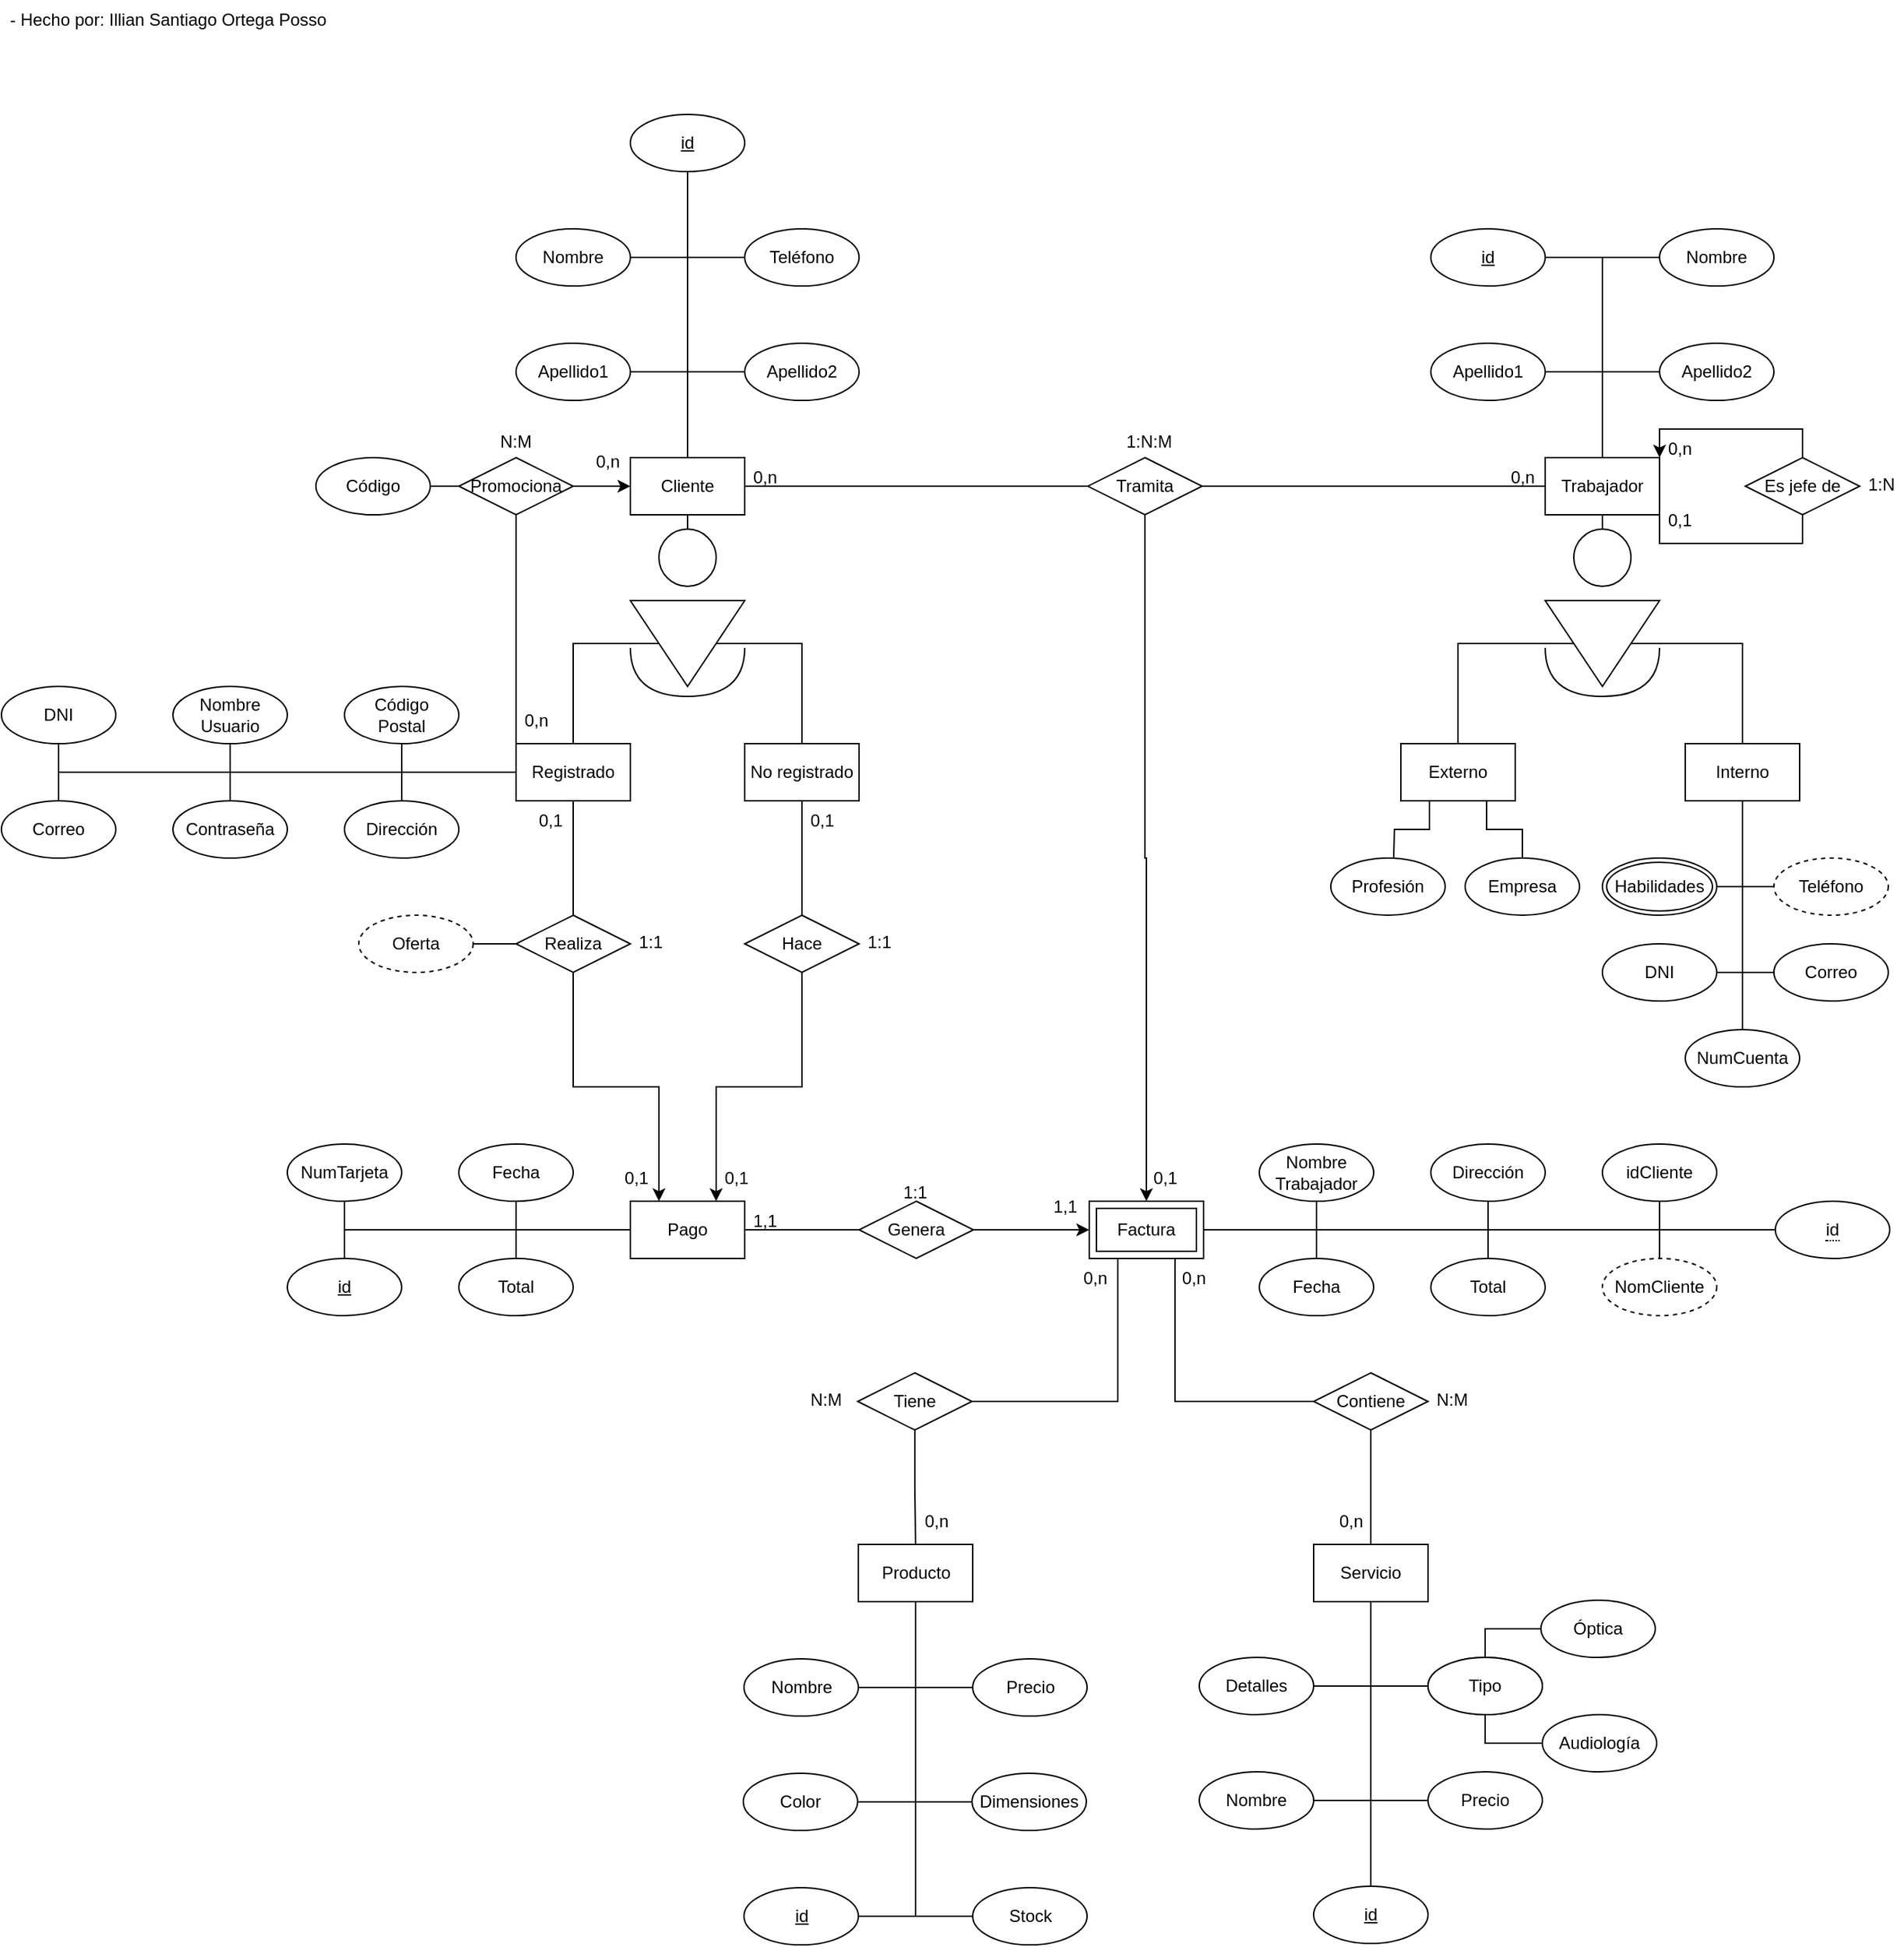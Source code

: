 <mxfile version="24.5.2" type="device">
  <diagram name="Página-1" id="bqFGWeJF1oeMOuOcUd7K">
    <mxGraphModel dx="1034" dy="505" grid="1" gridSize="10" guides="1" tooltips="1" connect="1" arrows="1" fold="1" page="1" pageScale="1" pageWidth="827" pageHeight="1169" math="0" shadow="0">
      <root>
        <mxCell id="0" />
        <mxCell id="1" parent="0" />
        <mxCell id="Ls9HOg_E6CFfFvt0lQXJ-10" style="edgeStyle=orthogonalEdgeStyle;rounded=0;orthogonalLoop=1;jettySize=auto;html=1;entryX=0.5;entryY=1;entryDx=0;entryDy=0;endArrow=none;endFill=0;" parent="1" source="Xs-Q8p1dZhM8KUkgKheA-1" target="Xs-Q8p1dZhM8KUkgKheA-25" edge="1">
          <mxGeometry relative="1" as="geometry" />
        </mxCell>
        <mxCell id="Ls9HOg_E6CFfFvt0lQXJ-17" style="edgeStyle=orthogonalEdgeStyle;rounded=0;orthogonalLoop=1;jettySize=auto;html=1;exitX=0.5;exitY=1;exitDx=0;exitDy=0;endArrow=none;endFill=0;" parent="1" source="Xs-Q8p1dZhM8KUkgKheA-1" edge="1">
          <mxGeometry relative="1" as="geometry">
            <mxPoint x="480" y="370" as="targetPoint" />
          </mxGeometry>
        </mxCell>
        <mxCell id="yfH6lCLIq8BAqQe6VXxi-11" style="edgeStyle=orthogonalEdgeStyle;rounded=0;orthogonalLoop=1;jettySize=auto;html=1;entryX=0;entryY=0.5;entryDx=0;entryDy=0;endArrow=none;endFill=0;" parent="1" source="Xs-Q8p1dZhM8KUkgKheA-1" target="yfH6lCLIq8BAqQe6VXxi-6" edge="1">
          <mxGeometry relative="1" as="geometry" />
        </mxCell>
        <mxCell id="Xs-Q8p1dZhM8KUkgKheA-1" value="Cliente" style="whiteSpace=wrap;html=1;align=center;" parent="1" vertex="1">
          <mxGeometry x="440" y="320" width="80" height="40" as="geometry" />
        </mxCell>
        <mxCell id="Xs-Q8p1dZhM8KUkgKheA-2" value="- Hecho por: Illian Santiago Ortega Posso" style="text;strokeColor=none;fillColor=none;spacingLeft=4;spacingRight=4;overflow=hidden;rotatable=0;points=[[0,0.5],[1,0.5]];portConstraint=eastwest;fontSize=12;whiteSpace=wrap;html=1;" parent="1" vertex="1">
          <mxGeometry width="240" height="30" as="geometry" />
        </mxCell>
        <mxCell id="yfH6lCLIq8BAqQe6VXxi-5" style="edgeStyle=orthogonalEdgeStyle;rounded=0;orthogonalLoop=1;jettySize=auto;html=1;endArrow=none;endFill=0;" parent="1" source="Xs-Q8p1dZhM8KUkgKheA-3" edge="1">
          <mxGeometry relative="1" as="geometry">
            <mxPoint x="639.5" y="1340.0" as="targetPoint" />
          </mxGeometry>
        </mxCell>
        <mxCell id="Xs-Q8p1dZhM8KUkgKheA-3" value="Producto" style="whiteSpace=wrap;html=1;align=center;" parent="1" vertex="1">
          <mxGeometry x="599.5" y="1080" width="80" height="40" as="geometry" />
        </mxCell>
        <mxCell id="yfH6lCLIq8BAqQe6VXxi-18" style="edgeStyle=orthogonalEdgeStyle;rounded=0;orthogonalLoop=1;jettySize=auto;html=1;entryX=0.5;entryY=0;entryDx=0;entryDy=0;endArrow=none;endFill=0;" parent="1" source="Xs-Q8p1dZhM8KUkgKheA-4" target="Ls9HOg_E6CFfFvt0lQXJ-2" edge="1">
          <mxGeometry relative="1" as="geometry" />
        </mxCell>
        <mxCell id="Xs-Q8p1dZhM8KUkgKheA-4" value="Servicio" style="whiteSpace=wrap;html=1;align=center;" parent="1" vertex="1">
          <mxGeometry x="918" y="1080" width="80" height="40" as="geometry" />
        </mxCell>
        <mxCell id="Ls9HOg_E6CFfFvt0lQXJ-18" style="edgeStyle=orthogonalEdgeStyle;rounded=0;orthogonalLoop=1;jettySize=auto;html=1;exitX=0.5;exitY=1;exitDx=0;exitDy=0;endArrow=none;endFill=0;" parent="1" source="Xs-Q8p1dZhM8KUkgKheA-5" edge="1">
          <mxGeometry relative="1" as="geometry">
            <mxPoint x="1120" y="370" as="targetPoint" />
          </mxGeometry>
        </mxCell>
        <mxCell id="Ls9HOg_E6CFfFvt0lQXJ-144" style="edgeStyle=orthogonalEdgeStyle;rounded=0;orthogonalLoop=1;jettySize=auto;html=1;endArrow=none;endFill=0;" parent="1" source="Xs-Q8p1dZhM8KUkgKheA-5" edge="1">
          <mxGeometry relative="1" as="geometry">
            <mxPoint x="1120" y="180" as="targetPoint" />
          </mxGeometry>
        </mxCell>
        <mxCell id="Ls9HOg_E6CFfFvt0lQXJ-164" style="edgeStyle=orthogonalEdgeStyle;rounded=0;orthogonalLoop=1;jettySize=auto;html=1;exitX=1;exitY=1;exitDx=0;exitDy=0;entryX=0.5;entryY=1;entryDx=0;entryDy=0;endArrow=none;endFill=0;" parent="1" source="Xs-Q8p1dZhM8KUkgKheA-5" target="Ls9HOg_E6CFfFvt0lQXJ-163" edge="1">
          <mxGeometry relative="1" as="geometry" />
        </mxCell>
        <mxCell id="yfH6lCLIq8BAqQe6VXxi-12" style="edgeStyle=orthogonalEdgeStyle;rounded=0;orthogonalLoop=1;jettySize=auto;html=1;entryX=1;entryY=0.5;entryDx=0;entryDy=0;endArrow=none;endFill=0;" parent="1" source="Xs-Q8p1dZhM8KUkgKheA-5" target="yfH6lCLIq8BAqQe6VXxi-6" edge="1">
          <mxGeometry relative="1" as="geometry" />
        </mxCell>
        <mxCell id="Xs-Q8p1dZhM8KUkgKheA-5" value="Trabajador" style="whiteSpace=wrap;html=1;align=center;" parent="1" vertex="1">
          <mxGeometry x="1080" y="320" width="80" height="40" as="geometry" />
        </mxCell>
        <mxCell id="Ls9HOg_E6CFfFvt0lQXJ-136" style="edgeStyle=orthogonalEdgeStyle;rounded=0;orthogonalLoop=1;jettySize=auto;html=1;endArrow=none;endFill=0;" parent="1" source="Xs-Q8p1dZhM8KUkgKheA-6" edge="1">
          <mxGeometry relative="1" as="geometry">
            <mxPoint x="240" y="860" as="targetPoint" />
          </mxGeometry>
        </mxCell>
        <mxCell id="yfH6lCLIq8BAqQe6VXxi-8" style="edgeStyle=orthogonalEdgeStyle;rounded=0;orthogonalLoop=1;jettySize=auto;html=1;entryX=0;entryY=0.5;entryDx=0;entryDy=0;endArrow=none;endFill=0;" parent="1" source="Xs-Q8p1dZhM8KUkgKheA-6" target="Ls9HOg_E6CFfFvt0lQXJ-129" edge="1">
          <mxGeometry relative="1" as="geometry" />
        </mxCell>
        <mxCell id="Xs-Q8p1dZhM8KUkgKheA-6" value="Pago" style="whiteSpace=wrap;html=1;align=center;" parent="1" vertex="1">
          <mxGeometry x="440" y="840" width="80" height="40" as="geometry" />
        </mxCell>
        <mxCell id="Xs-Q8p1dZhM8KUkgKheA-15" value="" style="group" parent="1" vertex="1" connectable="0">
          <mxGeometry x="440" y="370" width="80" height="117" as="geometry" />
        </mxCell>
        <mxCell id="Xs-Q8p1dZhM8KUkgKheA-8" value="" style="shape=requiredInterface;html=1;verticalLabelPosition=bottom;sketch=0;rotation=90;" parent="Xs-Q8p1dZhM8KUkgKheA-15" vertex="1">
          <mxGeometry x="23" y="60" width="34" height="80" as="geometry" />
        </mxCell>
        <mxCell id="Xs-Q8p1dZhM8KUkgKheA-9" value="" style="ellipse;whiteSpace=wrap;html=1;aspect=fixed;" parent="Xs-Q8p1dZhM8KUkgKheA-15" vertex="1">
          <mxGeometry x="20" width="40" height="40" as="geometry" />
        </mxCell>
        <mxCell id="Xs-Q8p1dZhM8KUkgKheA-10" value="" style="triangle;whiteSpace=wrap;html=1;rotation=90;" parent="Xs-Q8p1dZhM8KUkgKheA-15" vertex="1">
          <mxGeometry x="10" y="40" width="60" height="80" as="geometry" />
        </mxCell>
        <mxCell id="Xs-Q8p1dZhM8KUkgKheA-20" value="" style="group" parent="1" vertex="1" connectable="0">
          <mxGeometry x="1080" y="370" width="80" height="117" as="geometry" />
        </mxCell>
        <mxCell id="Xs-Q8p1dZhM8KUkgKheA-21" value="" style="shape=requiredInterface;html=1;verticalLabelPosition=bottom;sketch=0;rotation=90;" parent="Xs-Q8p1dZhM8KUkgKheA-20" vertex="1">
          <mxGeometry x="23" y="60" width="34" height="80" as="geometry" />
        </mxCell>
        <mxCell id="Xs-Q8p1dZhM8KUkgKheA-22" value="" style="ellipse;whiteSpace=wrap;html=1;aspect=fixed;" parent="Xs-Q8p1dZhM8KUkgKheA-20" vertex="1">
          <mxGeometry x="20" width="40" height="40" as="geometry" />
        </mxCell>
        <mxCell id="Xs-Q8p1dZhM8KUkgKheA-23" value="" style="triangle;whiteSpace=wrap;html=1;rotation=90;" parent="Xs-Q8p1dZhM8KUkgKheA-20" vertex="1">
          <mxGeometry x="10" y="40" width="60" height="80" as="geometry" />
        </mxCell>
        <mxCell id="yfH6lCLIq8BAqQe6VXxi-3" value="" style="edgeStyle=orthogonalEdgeStyle;rounded=0;orthogonalLoop=1;jettySize=auto;html=1;endArrow=none;endFill=0;" parent="1" source="Xs-Q8p1dZhM8KUkgKheA-24" target="yfH6lCLIq8BAqQe6VXxi-1" edge="1">
          <mxGeometry relative="1" as="geometry">
            <Array as="points">
              <mxPoint x="679.5" y="1340" />
              <mxPoint x="679.5" y="1340" />
            </Array>
          </mxGeometry>
        </mxCell>
        <mxCell id="Xs-Q8p1dZhM8KUkgKheA-24" value="id" style="ellipse;whiteSpace=wrap;html=1;align=center;fontStyle=4;" parent="1" vertex="1">
          <mxGeometry x="519.5" y="1320" width="80" height="40" as="geometry" />
        </mxCell>
        <mxCell id="Xs-Q8p1dZhM8KUkgKheA-25" value="id" style="ellipse;whiteSpace=wrap;html=1;align=center;fontStyle=4;" parent="1" vertex="1">
          <mxGeometry x="440" y="80" width="80" height="40" as="geometry" />
        </mxCell>
        <mxCell id="Ls9HOg_E6CFfFvt0lQXJ-28" style="edgeStyle=orthogonalEdgeStyle;rounded=0;orthogonalLoop=1;jettySize=auto;html=1;entryX=0;entryY=0.5;entryDx=0;entryDy=0;endArrow=none;endFill=0;" parent="1" source="Ls9HOg_E6CFfFvt0lQXJ-1" target="Ls9HOg_E6CFfFvt0lQXJ-13" edge="1">
          <mxGeometry relative="1" as="geometry" />
        </mxCell>
        <mxCell id="Ls9HOg_E6CFfFvt0lQXJ-1" value="id" style="ellipse;whiteSpace=wrap;html=1;align=center;fontStyle=4;" parent="1" vertex="1">
          <mxGeometry x="1000" y="160" width="80" height="40" as="geometry" />
        </mxCell>
        <mxCell id="Ls9HOg_E6CFfFvt0lQXJ-2" value="id" style="ellipse;whiteSpace=wrap;html=1;align=center;fontStyle=4;" parent="1" vertex="1">
          <mxGeometry x="918" y="1319" width="80" height="40" as="geometry" />
        </mxCell>
        <mxCell id="Ls9HOg_E6CFfFvt0lQXJ-3" value="id" style="ellipse;whiteSpace=wrap;html=1;align=center;fontStyle=4;" parent="1" vertex="1">
          <mxGeometry x="200" y="880" width="80" height="40" as="geometry" />
        </mxCell>
        <mxCell id="Ls9HOg_E6CFfFvt0lQXJ-11" style="edgeStyle=orthogonalEdgeStyle;rounded=0;orthogonalLoop=1;jettySize=auto;html=1;entryX=0;entryY=0.5;entryDx=0;entryDy=0;endArrow=none;endFill=0;" parent="1" source="Ls9HOg_E6CFfFvt0lQXJ-4" target="Ls9HOg_E6CFfFvt0lQXJ-7" edge="1">
          <mxGeometry relative="1" as="geometry" />
        </mxCell>
        <mxCell id="Ls9HOg_E6CFfFvt0lQXJ-4" value="Nombre" style="ellipse;whiteSpace=wrap;html=1;align=center;" parent="1" vertex="1">
          <mxGeometry x="360" y="160" width="80" height="40" as="geometry" />
        </mxCell>
        <mxCell id="Ls9HOg_E6CFfFvt0lQXJ-12" style="edgeStyle=orthogonalEdgeStyle;rounded=0;orthogonalLoop=1;jettySize=auto;html=1;endArrow=none;endFill=0;" parent="1" source="Ls9HOg_E6CFfFvt0lQXJ-5" target="Ls9HOg_E6CFfFvt0lQXJ-6" edge="1">
          <mxGeometry relative="1" as="geometry" />
        </mxCell>
        <mxCell id="Ls9HOg_E6CFfFvt0lQXJ-5" value="Apellido1" style="ellipse;whiteSpace=wrap;html=1;align=center;" parent="1" vertex="1">
          <mxGeometry x="360" y="240" width="80" height="40" as="geometry" />
        </mxCell>
        <mxCell id="Ls9HOg_E6CFfFvt0lQXJ-6" value="Apellido2" style="ellipse;whiteSpace=wrap;html=1;align=center;" parent="1" vertex="1">
          <mxGeometry x="520" y="240" width="80" height="40" as="geometry" />
        </mxCell>
        <mxCell id="Ls9HOg_E6CFfFvt0lQXJ-7" value="Teléfono" style="ellipse;whiteSpace=wrap;html=1;align=center;" parent="1" vertex="1">
          <mxGeometry x="520" y="160" width="80" height="40" as="geometry" />
        </mxCell>
        <mxCell id="yfH6lCLIq8BAqQe6VXxi-19" style="edgeStyle=orthogonalEdgeStyle;rounded=0;orthogonalLoop=1;jettySize=auto;html=1;entryX=0;entryY=0.5;entryDx=0;entryDy=0;endArrow=none;endFill=0;" parent="1" source="Ls9HOg_E6CFfFvt0lQXJ-8" target="Ls9HOg_E6CFfFvt0lQXJ-37" edge="1">
          <mxGeometry relative="1" as="geometry" />
        </mxCell>
        <mxCell id="yfH6lCLIq8BAqQe6VXxi-31" style="edgeStyle=orthogonalEdgeStyle;rounded=0;orthogonalLoop=1;jettySize=auto;html=1;exitX=0.75;exitY=1;exitDx=0;exitDy=0;entryX=0;entryY=0.5;entryDx=0;entryDy=0;endArrow=none;endFill=0;" parent="1" source="Ls9HOg_E6CFfFvt0lQXJ-8" target="yfH6lCLIq8BAqQe6VXxi-24" edge="1">
          <mxGeometry relative="1" as="geometry" />
        </mxCell>
        <mxCell id="yfH6lCLIq8BAqQe6VXxi-32" style="edgeStyle=orthogonalEdgeStyle;rounded=0;orthogonalLoop=1;jettySize=auto;html=1;exitX=0.25;exitY=1;exitDx=0;exitDy=0;entryX=1;entryY=0.5;entryDx=0;entryDy=0;endArrow=none;endFill=0;" parent="1" source="Ls9HOg_E6CFfFvt0lQXJ-8" target="yfH6lCLIq8BAqQe6VXxi-25" edge="1">
          <mxGeometry relative="1" as="geometry" />
        </mxCell>
        <mxCell id="Ls9HOg_E6CFfFvt0lQXJ-8" value="Factura" style="shape=ext;margin=3;double=1;whiteSpace=wrap;html=1;align=center;" parent="1" vertex="1">
          <mxGeometry x="761" y="840" width="80" height="40" as="geometry" />
        </mxCell>
        <mxCell id="Ls9HOg_E6CFfFvt0lQXJ-13" value="Nombre" style="ellipse;whiteSpace=wrap;html=1;align=center;" parent="1" vertex="1">
          <mxGeometry x="1160" y="160" width="80" height="40" as="geometry" />
        </mxCell>
        <mxCell id="Ls9HOg_E6CFfFvt0lQXJ-25" style="edgeStyle=orthogonalEdgeStyle;rounded=0;orthogonalLoop=1;jettySize=auto;html=1;entryX=0;entryY=0.5;entryDx=0;entryDy=0;endArrow=none;endFill=0;" parent="1" source="Ls9HOg_E6CFfFvt0lQXJ-14" target="Ls9HOg_E6CFfFvt0lQXJ-15" edge="1">
          <mxGeometry relative="1" as="geometry" />
        </mxCell>
        <mxCell id="Ls9HOg_E6CFfFvt0lQXJ-14" value="Apellido1" style="ellipse;whiteSpace=wrap;html=1;align=center;" parent="1" vertex="1">
          <mxGeometry x="1000" y="240" width="80" height="40" as="geometry" />
        </mxCell>
        <mxCell id="Ls9HOg_E6CFfFvt0lQXJ-15" value="Apellido2" style="ellipse;whiteSpace=wrap;html=1;align=center;" parent="1" vertex="1">
          <mxGeometry x="1160" y="240" width="80" height="40" as="geometry" />
        </mxCell>
        <mxCell id="Ls9HOg_E6CFfFvt0lQXJ-98" style="edgeStyle=orthogonalEdgeStyle;rounded=0;orthogonalLoop=1;jettySize=auto;html=1;entryX=0;entryY=0.5;entryDx=0;entryDy=0;endArrow=none;endFill=0;" parent="1" source="Ls9HOg_E6CFfFvt0lQXJ-16" target="Ls9HOg_E6CFfFvt0lQXJ-22" edge="1">
          <mxGeometry relative="1" as="geometry" />
        </mxCell>
        <mxCell id="Ls9HOg_E6CFfFvt0lQXJ-16" value="DNI" style="ellipse;whiteSpace=wrap;html=1;align=center;" parent="1" vertex="1">
          <mxGeometry x="1120" y="660" width="80" height="40" as="geometry" />
        </mxCell>
        <mxCell id="Ls9HOg_E6CFfFvt0lQXJ-26" style="edgeStyle=orthogonalEdgeStyle;rounded=0;orthogonalLoop=1;jettySize=auto;html=1;entryX=0;entryY=0.5;entryDx=0;entryDy=0;endArrow=none;endFill=0;" parent="1" source="Ls9HOg_E6CFfFvt0lQXJ-20" target="Ls9HOg_E6CFfFvt0lQXJ-21" edge="1">
          <mxGeometry relative="1" as="geometry" />
        </mxCell>
        <mxCell id="Ls9HOg_E6CFfFvt0lQXJ-20" value="Habilidades" style="ellipse;shape=doubleEllipse;margin=3;whiteSpace=wrap;html=1;align=center;" parent="1" vertex="1">
          <mxGeometry x="1120" y="600" width="80" height="40" as="geometry" />
        </mxCell>
        <mxCell id="Ls9HOg_E6CFfFvt0lQXJ-21" value="Teléfono" style="ellipse;whiteSpace=wrap;html=1;align=center;dashed=1;" parent="1" vertex="1">
          <mxGeometry x="1240" y="600" width="80" height="40" as="geometry" />
        </mxCell>
        <mxCell id="Ls9HOg_E6CFfFvt0lQXJ-22" value="Correo" style="ellipse;whiteSpace=wrap;html=1;align=center;" parent="1" vertex="1">
          <mxGeometry x="1240" y="660" width="80" height="40" as="geometry" />
        </mxCell>
        <mxCell id="Ls9HOg_E6CFfFvt0lQXJ-31" value="Precio" style="ellipse;whiteSpace=wrap;html=1;align=center;" parent="1" vertex="1">
          <mxGeometry x="679.5" y="1160" width="80" height="40" as="geometry" />
        </mxCell>
        <mxCell id="Ls9HOg_E6CFfFvt0lQXJ-35" style="edgeStyle=orthogonalEdgeStyle;rounded=0;orthogonalLoop=1;jettySize=auto;html=1;endArrow=none;endFill=0;" parent="1" source="Ls9HOg_E6CFfFvt0lQXJ-33" edge="1">
          <mxGeometry relative="1" as="geometry">
            <mxPoint x="679.5" y="1180" as="targetPoint" />
          </mxGeometry>
        </mxCell>
        <mxCell id="Ls9HOg_E6CFfFvt0lQXJ-33" value="Nombre" style="ellipse;whiteSpace=wrap;html=1;align=center;" parent="1" vertex="1">
          <mxGeometry x="519.5" y="1160" width="80" height="40" as="geometry" />
        </mxCell>
        <mxCell id="Ls9HOg_E6CFfFvt0lQXJ-37" value="&lt;span style=&quot;border-bottom: 1px dotted&quot;&gt;id&lt;/span&gt;" style="ellipse;whiteSpace=wrap;html=1;align=center;" parent="1" vertex="1">
          <mxGeometry x="1241" y="840" width="80" height="40" as="geometry" />
        </mxCell>
        <mxCell id="Ls9HOg_E6CFfFvt0lQXJ-38" value="Total" style="ellipse;whiteSpace=wrap;html=1;align=center;" parent="1" vertex="1">
          <mxGeometry x="320" y="880" width="80" height="40" as="geometry" />
        </mxCell>
        <mxCell id="Ls9HOg_E6CFfFvt0lQXJ-135" style="edgeStyle=orthogonalEdgeStyle;rounded=0;orthogonalLoop=1;jettySize=auto;html=1;endArrow=none;endFill=0;" parent="1" source="Ls9HOg_E6CFfFvt0lQXJ-39" target="Ls9HOg_E6CFfFvt0lQXJ-38" edge="1">
          <mxGeometry relative="1" as="geometry" />
        </mxCell>
        <mxCell id="Ls9HOg_E6CFfFvt0lQXJ-39" value="Fecha" style="ellipse;whiteSpace=wrap;html=1;align=center;" parent="1" vertex="1">
          <mxGeometry x="320" y="800" width="80" height="40" as="geometry" />
        </mxCell>
        <mxCell id="yfH6lCLIq8BAqQe6VXxi-22" style="edgeStyle=orthogonalEdgeStyle;rounded=0;orthogonalLoop=1;jettySize=auto;html=1;exitX=0.5;exitY=1;exitDx=0;exitDy=0;endArrow=none;endFill=0;" parent="1" source="Ls9HOg_E6CFfFvt0lQXJ-44" target="Ls9HOg_E6CFfFvt0lQXJ-46" edge="1">
          <mxGeometry relative="1" as="geometry" />
        </mxCell>
        <mxCell id="Ls9HOg_E6CFfFvt0lQXJ-44" value="idCliente" style="ellipse;whiteSpace=wrap;html=1;align=center;" parent="1" vertex="1">
          <mxGeometry x="1120" y="800" width="80" height="40" as="geometry" />
        </mxCell>
        <mxCell id="yfH6lCLIq8BAqQe6VXxi-20" style="edgeStyle=orthogonalEdgeStyle;rounded=0;orthogonalLoop=1;jettySize=auto;html=1;endArrow=none;endFill=0;" parent="1" source="Ls9HOg_E6CFfFvt0lQXJ-45" target="Ls9HOg_E6CFfFvt0lQXJ-47" edge="1">
          <mxGeometry relative="1" as="geometry" />
        </mxCell>
        <mxCell id="Ls9HOg_E6CFfFvt0lQXJ-45" value="Nombre&lt;div&gt;&lt;span style=&quot;background-color: initial;&quot;&gt;Trabajador&lt;/span&gt;&lt;/div&gt;" style="ellipse;whiteSpace=wrap;html=1;align=center;" parent="1" vertex="1">
          <mxGeometry x="880" y="800" width="80" height="40" as="geometry" />
        </mxCell>
        <mxCell id="Ls9HOg_E6CFfFvt0lQXJ-46" value="NomCliente" style="ellipse;whiteSpace=wrap;html=1;align=center;dashed=1;" parent="1" vertex="1">
          <mxGeometry x="1120" y="880" width="80" height="40" as="geometry" />
        </mxCell>
        <mxCell id="Ls9HOg_E6CFfFvt0lQXJ-47" value="Fecha" style="ellipse;whiteSpace=wrap;html=1;align=center;" parent="1" vertex="1">
          <mxGeometry x="880" y="880" width="80" height="40" as="geometry" />
        </mxCell>
        <mxCell id="yfH6lCLIq8BAqQe6VXxi-21" style="edgeStyle=orthogonalEdgeStyle;rounded=0;orthogonalLoop=1;jettySize=auto;html=1;endArrow=none;endFill=0;" parent="1" source="Ls9HOg_E6CFfFvt0lQXJ-48" target="Ls9HOg_E6CFfFvt0lQXJ-49" edge="1">
          <mxGeometry relative="1" as="geometry" />
        </mxCell>
        <mxCell id="Ls9HOg_E6CFfFvt0lQXJ-48" value="Dirección" style="ellipse;whiteSpace=wrap;html=1;align=center;" parent="1" vertex="1">
          <mxGeometry x="1000" y="800" width="80" height="40" as="geometry" />
        </mxCell>
        <mxCell id="Ls9HOg_E6CFfFvt0lQXJ-49" value="Total" style="ellipse;whiteSpace=wrap;html=1;align=center;" parent="1" vertex="1">
          <mxGeometry x="1000" y="880" width="80" height="40" as="geometry" />
        </mxCell>
        <mxCell id="Ls9HOg_E6CFfFvt0lQXJ-119" style="edgeStyle=orthogonalEdgeStyle;rounded=0;orthogonalLoop=1;jettySize=auto;html=1;entryX=0.5;entryY=0;entryDx=0;entryDy=0;endArrow=none;endFill=0;" parent="1" source="Ls9HOg_E6CFfFvt0lQXJ-63" target="Ls9HOg_E6CFfFvt0lQXJ-114" edge="1">
          <mxGeometry relative="1" as="geometry" />
        </mxCell>
        <mxCell id="Ls9HOg_E6CFfFvt0lQXJ-126" style="edgeStyle=orthogonalEdgeStyle;rounded=0;orthogonalLoop=1;jettySize=auto;html=1;endArrow=none;endFill=0;" parent="1" source="Ls9HOg_E6CFfFvt0lQXJ-63" edge="1">
          <mxGeometry relative="1" as="geometry">
            <mxPoint x="40" y="540" as="targetPoint" />
          </mxGeometry>
        </mxCell>
        <mxCell id="Ls9HOg_E6CFfFvt0lQXJ-204" style="edgeStyle=orthogonalEdgeStyle;rounded=0;orthogonalLoop=1;jettySize=auto;html=1;exitX=0;exitY=0;exitDx=0;exitDy=0;entryX=0.5;entryY=1;entryDx=0;entryDy=0;endArrow=none;endFill=0;" parent="1" source="Ls9HOg_E6CFfFvt0lQXJ-63" target="Ls9HOg_E6CFfFvt0lQXJ-196" edge="1">
          <mxGeometry relative="1" as="geometry" />
        </mxCell>
        <mxCell id="Ls9HOg_E6CFfFvt0lQXJ-63" value="Registrado" style="whiteSpace=wrap;html=1;align=center;" parent="1" vertex="1">
          <mxGeometry x="360" y="520" width="80" height="40" as="geometry" />
        </mxCell>
        <mxCell id="Ls9HOg_E6CFfFvt0lQXJ-121" style="edgeStyle=orthogonalEdgeStyle;rounded=0;orthogonalLoop=1;jettySize=auto;html=1;entryX=0.5;entryY=0;entryDx=0;entryDy=0;endArrow=none;endFill=0;" parent="1" source="Ls9HOg_E6CFfFvt0lQXJ-64" target="Ls9HOg_E6CFfFvt0lQXJ-115" edge="1">
          <mxGeometry relative="1" as="geometry" />
        </mxCell>
        <mxCell id="Ls9HOg_E6CFfFvt0lQXJ-64" value="No registrado" style="whiteSpace=wrap;html=1;align=center;" parent="1" vertex="1">
          <mxGeometry x="520" y="520" width="80" height="40" as="geometry" />
        </mxCell>
        <mxCell id="Ls9HOg_E6CFfFvt0lQXJ-140" style="edgeStyle=orthogonalEdgeStyle;rounded=0;orthogonalLoop=1;jettySize=auto;html=1;exitX=0.25;exitY=1;exitDx=0;exitDy=0;entryX=0.5;entryY=0;entryDx=0;entryDy=0;endArrow=none;endFill=0;" parent="1" source="Ls9HOg_E6CFfFvt0lQXJ-65" edge="1">
          <mxGeometry relative="1" as="geometry">
            <mxPoint x="974" y="600" as="targetPoint" />
          </mxGeometry>
        </mxCell>
        <mxCell id="Ls9HOg_E6CFfFvt0lQXJ-141" style="edgeStyle=orthogonalEdgeStyle;rounded=0;orthogonalLoop=1;jettySize=auto;html=1;exitX=0.75;exitY=1;exitDx=0;exitDy=0;entryX=0.5;entryY=0;entryDx=0;entryDy=0;endArrow=none;endFill=0;" parent="1" source="Ls9HOg_E6CFfFvt0lQXJ-65" target="Ls9HOg_E6CFfFvt0lQXJ-95" edge="1">
          <mxGeometry relative="1" as="geometry" />
        </mxCell>
        <mxCell id="Ls9HOg_E6CFfFvt0lQXJ-65" value="Externo" style="whiteSpace=wrap;html=1;align=center;" parent="1" vertex="1">
          <mxGeometry x="979" y="520" width="80" height="40" as="geometry" />
        </mxCell>
        <mxCell id="Ls9HOg_E6CFfFvt0lQXJ-142" style="edgeStyle=orthogonalEdgeStyle;rounded=0;orthogonalLoop=1;jettySize=auto;html=1;entryX=0.5;entryY=0;entryDx=0;entryDy=0;endArrow=none;endFill=0;" parent="1" source="Ls9HOg_E6CFfFvt0lQXJ-66" target="Ls9HOg_E6CFfFvt0lQXJ-97" edge="1">
          <mxGeometry relative="1" as="geometry" />
        </mxCell>
        <mxCell id="Ls9HOg_E6CFfFvt0lQXJ-66" value="Interno" style="whiteSpace=wrap;html=1;align=center;" parent="1" vertex="1">
          <mxGeometry x="1178" y="520" width="80" height="40" as="geometry" />
        </mxCell>
        <mxCell id="Ls9HOg_E6CFfFvt0lQXJ-67" style="edgeStyle=orthogonalEdgeStyle;rounded=0;orthogonalLoop=1;jettySize=auto;html=1;entryX=0.5;entryY=0;entryDx=0;entryDy=0;endArrow=none;endFill=0;" parent="1" edge="1">
          <mxGeometry relative="1" as="geometry">
            <mxPoint x="500" y="450" as="sourcePoint" />
            <mxPoint x="560" y="520" as="targetPoint" />
            <Array as="points">
              <mxPoint x="560" y="450" />
            </Array>
          </mxGeometry>
        </mxCell>
        <mxCell id="Ls9HOg_E6CFfFvt0lQXJ-68" style="edgeStyle=orthogonalEdgeStyle;rounded=0;orthogonalLoop=1;jettySize=auto;html=1;endArrow=none;endFill=0;" parent="1" edge="1">
          <mxGeometry relative="1" as="geometry">
            <mxPoint x="460" y="450" as="sourcePoint" />
            <mxPoint x="400" y="520" as="targetPoint" />
            <Array as="points">
              <mxPoint x="400" y="450" />
            </Array>
          </mxGeometry>
        </mxCell>
        <mxCell id="Ls9HOg_E6CFfFvt0lQXJ-84" style="edgeStyle=orthogonalEdgeStyle;rounded=0;orthogonalLoop=1;jettySize=auto;html=1;endArrow=none;endFill=0;" parent="1" source="Ls9HOg_E6CFfFvt0lQXJ-73" target="Ls9HOg_E6CFfFvt0lQXJ-75" edge="1">
          <mxGeometry relative="1" as="geometry" />
        </mxCell>
        <mxCell id="Ls9HOg_E6CFfFvt0lQXJ-73" value="Nombre" style="ellipse;whiteSpace=wrap;html=1;align=center;" parent="1" vertex="1">
          <mxGeometry x="838" y="1239" width="80" height="40" as="geometry" />
        </mxCell>
        <mxCell id="Ls9HOg_E6CFfFvt0lQXJ-75" value="Precio" style="ellipse;whiteSpace=wrap;html=1;align=center;" parent="1" vertex="1">
          <mxGeometry x="998" y="1239" width="80" height="40" as="geometry" />
        </mxCell>
        <mxCell id="Ls9HOg_E6CFfFvt0lQXJ-76" value="Tipo" style="ellipse;whiteSpace=wrap;html=1;align=center;" parent="1" vertex="1">
          <mxGeometry x="998" y="1159" width="80" height="40" as="geometry" />
        </mxCell>
        <mxCell id="Ls9HOg_E6CFfFvt0lQXJ-161" style="edgeStyle=orthogonalEdgeStyle;rounded=0;orthogonalLoop=1;jettySize=auto;html=1;endArrow=none;endFill=0;" parent="1" source="Ls9HOg_E6CFfFvt0lQXJ-77" target="Ls9HOg_E6CFfFvt0lQXJ-78" edge="1">
          <mxGeometry relative="1" as="geometry">
            <Array as="points">
              <mxPoint x="1038" y="1219" />
            </Array>
          </mxGeometry>
        </mxCell>
        <mxCell id="Ls9HOg_E6CFfFvt0lQXJ-162" style="edgeStyle=orthogonalEdgeStyle;rounded=0;orthogonalLoop=1;jettySize=auto;html=1;entryX=0;entryY=0.5;entryDx=0;entryDy=0;endArrow=none;endFill=0;" parent="1" source="Ls9HOg_E6CFfFvt0lQXJ-77" target="Ls9HOg_E6CFfFvt0lQXJ-79" edge="1">
          <mxGeometry relative="1" as="geometry">
            <Array as="points">
              <mxPoint x="1038" y="1139" />
            </Array>
          </mxGeometry>
        </mxCell>
        <mxCell id="Ls9HOg_E6CFfFvt0lQXJ-77" value="Tipo" style="ellipse;whiteSpace=wrap;html=1;align=center;" parent="1" vertex="1">
          <mxGeometry x="998" y="1159" width="80" height="40" as="geometry" />
        </mxCell>
        <mxCell id="Ls9HOg_E6CFfFvt0lQXJ-78" value="Audiología" style="ellipse;whiteSpace=wrap;html=1;align=center;" parent="1" vertex="1">
          <mxGeometry x="1078" y="1199" width="80" height="40" as="geometry" />
        </mxCell>
        <mxCell id="Ls9HOg_E6CFfFvt0lQXJ-79" value="Óptica" style="ellipse;whiteSpace=wrap;html=1;align=center;" parent="1" vertex="1">
          <mxGeometry x="1077" y="1119" width="80" height="40" as="geometry" />
        </mxCell>
        <mxCell id="Ls9HOg_E6CFfFvt0lQXJ-83" style="edgeStyle=orthogonalEdgeStyle;rounded=0;orthogonalLoop=1;jettySize=auto;html=1;entryX=0;entryY=0.5;entryDx=0;entryDy=0;endArrow=none;endFill=0;" parent="1" source="Ls9HOg_E6CFfFvt0lQXJ-82" target="Ls9HOg_E6CFfFvt0lQXJ-77" edge="1">
          <mxGeometry relative="1" as="geometry" />
        </mxCell>
        <mxCell id="Ls9HOg_E6CFfFvt0lQXJ-82" value="Detalles" style="ellipse;whiteSpace=wrap;html=1;align=center;" parent="1" vertex="1">
          <mxGeometry x="838" y="1159" width="80" height="40" as="geometry" />
        </mxCell>
        <mxCell id="Ls9HOg_E6CFfFvt0lQXJ-134" style="edgeStyle=orthogonalEdgeStyle;rounded=0;orthogonalLoop=1;jettySize=auto;html=1;entryX=0.5;entryY=0;entryDx=0;entryDy=0;endArrow=none;endFill=0;" parent="1" source="Ls9HOg_E6CFfFvt0lQXJ-92" target="Ls9HOg_E6CFfFvt0lQXJ-3" edge="1">
          <mxGeometry relative="1" as="geometry" />
        </mxCell>
        <mxCell id="Ls9HOg_E6CFfFvt0lQXJ-92" value="NumTarjeta" style="ellipse;whiteSpace=wrap;html=1;align=center;" parent="1" vertex="1">
          <mxGeometry x="200" y="800" width="80" height="40" as="geometry" />
        </mxCell>
        <mxCell id="Ls9HOg_E6CFfFvt0lQXJ-95" value="Empresa" style="ellipse;whiteSpace=wrap;html=1;align=center;" parent="1" vertex="1">
          <mxGeometry x="1024" y="600" width="80" height="40" as="geometry" />
        </mxCell>
        <mxCell id="Ls9HOg_E6CFfFvt0lQXJ-96" value="Profesión" style="ellipse;whiteSpace=wrap;html=1;align=center;" parent="1" vertex="1">
          <mxGeometry x="930" y="600" width="80" height="40" as="geometry" />
        </mxCell>
        <mxCell id="Ls9HOg_E6CFfFvt0lQXJ-97" value="NumCuenta" style="ellipse;whiteSpace=wrap;html=1;align=center;" parent="1" vertex="1">
          <mxGeometry x="1178" y="720" width="80" height="40" as="geometry" />
        </mxCell>
        <mxCell id="Ls9HOg_E6CFfFvt0lQXJ-105" value="Correo" style="ellipse;whiteSpace=wrap;html=1;align=center;" parent="1" vertex="1">
          <mxGeometry y="560" width="80" height="40" as="geometry" />
        </mxCell>
        <mxCell id="Ls9HOg_E6CFfFvt0lQXJ-123" style="edgeStyle=orthogonalEdgeStyle;rounded=0;orthogonalLoop=1;jettySize=auto;html=1;entryX=0.5;entryY=0;entryDx=0;entryDy=0;endArrow=none;endFill=0;" parent="1" source="Ls9HOg_E6CFfFvt0lQXJ-107" target="Ls9HOg_E6CFfFvt0lQXJ-105" edge="1">
          <mxGeometry relative="1" as="geometry" />
        </mxCell>
        <mxCell id="Ls9HOg_E6CFfFvt0lQXJ-107" value="DNI" style="ellipse;whiteSpace=wrap;html=1;align=center;" parent="1" vertex="1">
          <mxGeometry y="480" width="80" height="40" as="geometry" />
        </mxCell>
        <mxCell id="Ls9HOg_E6CFfFvt0lQXJ-124" style="edgeStyle=orthogonalEdgeStyle;rounded=0;orthogonalLoop=1;jettySize=auto;html=1;entryX=0.5;entryY=0;entryDx=0;entryDy=0;endArrow=none;endFill=0;" parent="1" source="Ls9HOg_E6CFfFvt0lQXJ-109" target="Ls9HOg_E6CFfFvt0lQXJ-110" edge="1">
          <mxGeometry relative="1" as="geometry" />
        </mxCell>
        <mxCell id="Ls9HOg_E6CFfFvt0lQXJ-109" value="Nombre&lt;div&gt;Usuario&lt;/div&gt;" style="ellipse;whiteSpace=wrap;html=1;align=center;" parent="1" vertex="1">
          <mxGeometry x="120" y="480" width="80" height="40" as="geometry" />
        </mxCell>
        <mxCell id="Ls9HOg_E6CFfFvt0lQXJ-110" value="Contraseña" style="ellipse;whiteSpace=wrap;html=1;align=center;" parent="1" vertex="1">
          <mxGeometry x="120" y="560" width="80" height="40" as="geometry" />
        </mxCell>
        <mxCell id="Ls9HOg_E6CFfFvt0lQXJ-125" style="edgeStyle=orthogonalEdgeStyle;rounded=0;orthogonalLoop=1;jettySize=auto;html=1;entryX=0.5;entryY=0;entryDx=0;entryDy=0;endArrow=none;endFill=0;" parent="1" source="Ls9HOg_E6CFfFvt0lQXJ-111" target="Ls9HOg_E6CFfFvt0lQXJ-113" edge="1">
          <mxGeometry relative="1" as="geometry" />
        </mxCell>
        <mxCell id="Ls9HOg_E6CFfFvt0lQXJ-111" value="Código&lt;div&gt;Postal&lt;/div&gt;" style="ellipse;whiteSpace=wrap;html=1;align=center;" parent="1" vertex="1">
          <mxGeometry x="240" y="480" width="80" height="40" as="geometry" />
        </mxCell>
        <mxCell id="Ls9HOg_E6CFfFvt0lQXJ-113" value="Dirección" style="ellipse;whiteSpace=wrap;html=1;align=center;" parent="1" vertex="1">
          <mxGeometry x="240" y="560" width="80" height="40" as="geometry" />
        </mxCell>
        <mxCell id="Ls9HOg_E6CFfFvt0lQXJ-120" style="edgeStyle=orthogonalEdgeStyle;rounded=0;orthogonalLoop=1;jettySize=auto;html=1;entryX=0.25;entryY=0;entryDx=0;entryDy=0;" parent="1" source="Ls9HOg_E6CFfFvt0lQXJ-114" target="Xs-Q8p1dZhM8KUkgKheA-6" edge="1">
          <mxGeometry relative="1" as="geometry" />
        </mxCell>
        <mxCell id="Ls9HOg_E6CFfFvt0lQXJ-137" style="edgeStyle=orthogonalEdgeStyle;rounded=0;orthogonalLoop=1;jettySize=auto;html=1;entryX=1;entryY=0.5;entryDx=0;entryDy=0;endArrow=none;endFill=0;" parent="1" source="Ls9HOg_E6CFfFvt0lQXJ-114" target="Ls9HOg_E6CFfFvt0lQXJ-117" edge="1">
          <mxGeometry relative="1" as="geometry" />
        </mxCell>
        <mxCell id="Ls9HOg_E6CFfFvt0lQXJ-114" value="Realiza" style="shape=rhombus;perimeter=rhombusPerimeter;whiteSpace=wrap;html=1;align=center;" parent="1" vertex="1">
          <mxGeometry x="360" y="640" width="80" height="40" as="geometry" />
        </mxCell>
        <mxCell id="Ls9HOg_E6CFfFvt0lQXJ-122" style="edgeStyle=orthogonalEdgeStyle;rounded=0;orthogonalLoop=1;jettySize=auto;html=1;entryX=0.75;entryY=0;entryDx=0;entryDy=0;" parent="1" source="Ls9HOg_E6CFfFvt0lQXJ-115" target="Xs-Q8p1dZhM8KUkgKheA-6" edge="1">
          <mxGeometry relative="1" as="geometry" />
        </mxCell>
        <mxCell id="Ls9HOg_E6CFfFvt0lQXJ-115" value="Hace" style="shape=rhombus;perimeter=rhombusPerimeter;whiteSpace=wrap;html=1;align=center;" parent="1" vertex="1">
          <mxGeometry x="520" y="640" width="80" height="40" as="geometry" />
        </mxCell>
        <mxCell id="Ls9HOg_E6CFfFvt0lQXJ-117" value="Oferta" style="ellipse;whiteSpace=wrap;html=1;align=center;dashed=1;" parent="1" vertex="1">
          <mxGeometry x="250" y="640" width="80" height="40" as="geometry" />
        </mxCell>
        <mxCell id="yfH6lCLIq8BAqQe6VXxi-9" style="edgeStyle=orthogonalEdgeStyle;rounded=0;orthogonalLoop=1;jettySize=auto;html=1;entryX=0;entryY=0.5;entryDx=0;entryDy=0;" parent="1" source="Ls9HOg_E6CFfFvt0lQXJ-129" target="Ls9HOg_E6CFfFvt0lQXJ-8" edge="1">
          <mxGeometry relative="1" as="geometry" />
        </mxCell>
        <mxCell id="Ls9HOg_E6CFfFvt0lQXJ-129" value="Genera" style="shape=rhombus;perimeter=rhombusPerimeter;whiteSpace=wrap;html=1;align=center;" parent="1" vertex="1">
          <mxGeometry x="600" y="840" width="80" height="40" as="geometry" />
        </mxCell>
        <mxCell id="Ls9HOg_E6CFfFvt0lQXJ-155" style="edgeStyle=orthogonalEdgeStyle;rounded=0;orthogonalLoop=1;jettySize=auto;html=1;exitX=0.5;exitY=0;exitDx=0;exitDy=0;endArrow=none;endFill=0;" parent="1" source="Xs-Q8p1dZhM8KUkgKheA-23" target="Ls9HOg_E6CFfFvt0lQXJ-66" edge="1">
          <mxGeometry relative="1" as="geometry" />
        </mxCell>
        <mxCell id="Ls9HOg_E6CFfFvt0lQXJ-156" style="edgeStyle=orthogonalEdgeStyle;rounded=0;orthogonalLoop=1;jettySize=auto;html=1;entryX=0.5;entryY=0;entryDx=0;entryDy=0;endArrow=none;endFill=0;" parent="1" source="Xs-Q8p1dZhM8KUkgKheA-23" target="Ls9HOg_E6CFfFvt0lQXJ-65" edge="1">
          <mxGeometry relative="1" as="geometry" />
        </mxCell>
        <mxCell id="Ls9HOg_E6CFfFvt0lQXJ-165" style="edgeStyle=orthogonalEdgeStyle;rounded=0;orthogonalLoop=1;jettySize=auto;html=1;entryX=1;entryY=0;entryDx=0;entryDy=0;" parent="1" source="Ls9HOg_E6CFfFvt0lQXJ-163" target="Xs-Q8p1dZhM8KUkgKheA-5" edge="1">
          <mxGeometry relative="1" as="geometry">
            <Array as="points">
              <mxPoint x="1260" y="300" />
              <mxPoint x="1160" y="300" />
            </Array>
          </mxGeometry>
        </mxCell>
        <mxCell id="Ls9HOg_E6CFfFvt0lQXJ-163" value="Es jefe de" style="shape=rhombus;perimeter=rhombusPerimeter;whiteSpace=wrap;html=1;align=center;" parent="1" vertex="1">
          <mxGeometry x="1220" y="320" width="80" height="40" as="geometry" />
        </mxCell>
        <mxCell id="Ls9HOg_E6CFfFvt0lQXJ-179" value="Dimensiones" style="ellipse;whiteSpace=wrap;html=1;align=center;" parent="1" vertex="1">
          <mxGeometry x="679" y="1240" width="80" height="40" as="geometry" />
        </mxCell>
        <mxCell id="Ls9HOg_E6CFfFvt0lQXJ-180" style="edgeStyle=orthogonalEdgeStyle;rounded=0;orthogonalLoop=1;jettySize=auto;html=1;endArrow=none;endFill=0;" parent="1" source="Ls9HOg_E6CFfFvt0lQXJ-181" edge="1">
          <mxGeometry relative="1" as="geometry">
            <mxPoint x="679.0" y="1260" as="targetPoint" />
          </mxGeometry>
        </mxCell>
        <mxCell id="Ls9HOg_E6CFfFvt0lQXJ-181" value="Color" style="ellipse;whiteSpace=wrap;html=1;align=center;" parent="1" vertex="1">
          <mxGeometry x="519" y="1240" width="80" height="40" as="geometry" />
        </mxCell>
        <mxCell id="Ls9HOg_E6CFfFvt0lQXJ-182" value="0,n" style="text;strokeColor=none;fillColor=none;spacingLeft=4;spacingRight=4;overflow=hidden;rotatable=0;points=[[0,0.5],[1,0.5]];portConstraint=eastwest;fontSize=12;whiteSpace=wrap;html=1;" parent="1" vertex="1">
          <mxGeometry x="1160" y="300" width="30" height="30" as="geometry" />
        </mxCell>
        <mxCell id="Ls9HOg_E6CFfFvt0lQXJ-183" value="0,1" style="text;strokeColor=none;fillColor=none;spacingLeft=4;spacingRight=4;overflow=hidden;rotatable=0;points=[[0,0.5],[1,0.5]];portConstraint=eastwest;fontSize=12;whiteSpace=wrap;html=1;" parent="1" vertex="1">
          <mxGeometry x="1160" y="350" width="30" height="30" as="geometry" />
        </mxCell>
        <mxCell id="Ls9HOg_E6CFfFvt0lQXJ-184" value="1:N" style="text;strokeColor=none;fillColor=none;spacingLeft=4;spacingRight=4;overflow=hidden;rotatable=0;points=[[0,0.5],[1,0.5]];portConstraint=eastwest;fontSize=12;whiteSpace=wrap;html=1;" parent="1" vertex="1">
          <mxGeometry x="1300" y="325" width="30" height="30" as="geometry" />
        </mxCell>
        <mxCell id="Ls9HOg_E6CFfFvt0lQXJ-186" value="1,1" style="text;strokeColor=none;fillColor=none;spacingLeft=4;spacingRight=4;overflow=hidden;rotatable=0;points=[[0,0.5],[1,0.5]];portConstraint=eastwest;fontSize=12;whiteSpace=wrap;html=1;" parent="1" vertex="1">
          <mxGeometry x="520" y="840" width="30" height="30" as="geometry" />
        </mxCell>
        <mxCell id="Ls9HOg_E6CFfFvt0lQXJ-187" value="1,1" style="text;strokeColor=none;fillColor=none;spacingLeft=4;spacingRight=4;overflow=hidden;rotatable=0;points=[[0,0.5],[1,0.5]];portConstraint=eastwest;fontSize=12;whiteSpace=wrap;html=1;" parent="1" vertex="1">
          <mxGeometry x="730" y="830" width="30" height="30" as="geometry" />
        </mxCell>
        <mxCell id="Ls9HOg_E6CFfFvt0lQXJ-188" value="1:1" style="text;strokeColor=none;fillColor=none;spacingLeft=4;spacingRight=4;overflow=hidden;rotatable=0;points=[[0,0.5],[1,0.5]];portConstraint=eastwest;fontSize=12;whiteSpace=wrap;html=1;" parent="1" vertex="1">
          <mxGeometry x="625" y="820" width="30" height="30" as="geometry" />
        </mxCell>
        <mxCell id="Ls9HOg_E6CFfFvt0lQXJ-189" value="0,1" style="text;strokeColor=none;fillColor=none;spacingLeft=4;spacingRight=4;overflow=hidden;rotatable=0;points=[[0,0.5],[1,0.5]];portConstraint=eastwest;fontSize=12;whiteSpace=wrap;html=1;" parent="1" vertex="1">
          <mxGeometry x="500" y="810" width="30" height="30" as="geometry" />
        </mxCell>
        <mxCell id="Ls9HOg_E6CFfFvt0lQXJ-190" value="0,1" style="text;strokeColor=none;fillColor=none;spacingLeft=4;spacingRight=4;overflow=hidden;rotatable=0;points=[[0,0.5],[1,0.5]];portConstraint=eastwest;fontSize=12;whiteSpace=wrap;html=1;" parent="1" vertex="1">
          <mxGeometry x="370" y="560" width="30" height="30" as="geometry" />
        </mxCell>
        <mxCell id="Ls9HOg_E6CFfFvt0lQXJ-191" value="0,1" style="text;strokeColor=none;fillColor=none;spacingLeft=4;spacingRight=4;overflow=hidden;rotatable=0;points=[[0,0.5],[1,0.5]];portConstraint=eastwest;fontSize=12;whiteSpace=wrap;html=1;" parent="1" vertex="1">
          <mxGeometry x="560" y="560" width="30" height="30" as="geometry" />
        </mxCell>
        <mxCell id="Ls9HOg_E6CFfFvt0lQXJ-192" value="0,1" style="text;strokeColor=none;fillColor=none;spacingLeft=4;spacingRight=4;overflow=hidden;rotatable=0;points=[[0,0.5],[1,0.5]];portConstraint=eastwest;fontSize=12;whiteSpace=wrap;html=1;" parent="1" vertex="1">
          <mxGeometry x="430" y="810" width="30" height="30" as="geometry" />
        </mxCell>
        <mxCell id="Ls9HOg_E6CFfFvt0lQXJ-193" value="1:1" style="text;strokeColor=none;fillColor=none;spacingLeft=4;spacingRight=4;overflow=hidden;rotatable=0;points=[[0,0.5],[1,0.5]];portConstraint=eastwest;fontSize=12;whiteSpace=wrap;html=1;" parent="1" vertex="1">
          <mxGeometry x="440" y="645" width="30" height="30" as="geometry" />
        </mxCell>
        <mxCell id="Ls9HOg_E6CFfFvt0lQXJ-194" value="1:1" style="text;strokeColor=none;fillColor=none;spacingLeft=4;spacingRight=4;overflow=hidden;rotatable=0;points=[[0,0.5],[1,0.5]];portConstraint=eastwest;fontSize=12;whiteSpace=wrap;html=1;" parent="1" vertex="1">
          <mxGeometry x="600" y="645" width="30" height="30" as="geometry" />
        </mxCell>
        <mxCell id="Ls9HOg_E6CFfFvt0lQXJ-205" style="edgeStyle=orthogonalEdgeStyle;rounded=0;orthogonalLoop=1;jettySize=auto;html=1;entryX=0;entryY=0.5;entryDx=0;entryDy=0;" parent="1" source="Ls9HOg_E6CFfFvt0lQXJ-196" target="Xs-Q8p1dZhM8KUkgKheA-1" edge="1">
          <mxGeometry relative="1" as="geometry" />
        </mxCell>
        <mxCell id="Ls9HOg_E6CFfFvt0lQXJ-207" style="edgeStyle=orthogonalEdgeStyle;rounded=0;orthogonalLoop=1;jettySize=auto;html=1;entryX=1;entryY=0.5;entryDx=0;entryDy=0;endArrow=none;endFill=0;" parent="1" source="Ls9HOg_E6CFfFvt0lQXJ-196" target="Ls9HOg_E6CFfFvt0lQXJ-203" edge="1">
          <mxGeometry relative="1" as="geometry" />
        </mxCell>
        <mxCell id="Ls9HOg_E6CFfFvt0lQXJ-196" value="Promociona" style="shape=rhombus;perimeter=rhombusPerimeter;whiteSpace=wrap;html=1;align=center;" parent="1" vertex="1">
          <mxGeometry x="320" y="320" width="80" height="40" as="geometry" />
        </mxCell>
        <mxCell id="Ls9HOg_E6CFfFvt0lQXJ-201" value="0,n" style="text;strokeColor=none;fillColor=none;spacingLeft=4;spacingRight=4;overflow=hidden;rotatable=0;points=[[0,0.5],[1,0.5]];portConstraint=eastwest;fontSize=12;whiteSpace=wrap;html=1;" parent="1" vertex="1">
          <mxGeometry x="410" y="309" width="30" height="30" as="geometry" />
        </mxCell>
        <mxCell id="Ls9HOg_E6CFfFvt0lQXJ-202" value="N:M" style="text;strokeColor=none;fillColor=none;spacingLeft=4;spacingRight=4;overflow=hidden;rotatable=0;points=[[0,0.5],[1,0.5]];portConstraint=eastwest;fontSize=12;whiteSpace=wrap;html=1;" parent="1" vertex="1">
          <mxGeometry x="343" y="295" width="40" height="30" as="geometry" />
        </mxCell>
        <mxCell id="Ls9HOg_E6CFfFvt0lQXJ-203" value="Código" style="ellipse;whiteSpace=wrap;html=1;align=center;" parent="1" vertex="1">
          <mxGeometry x="220" y="320" width="80" height="40" as="geometry" />
        </mxCell>
        <mxCell id="Ls9HOg_E6CFfFvt0lQXJ-206" value="0,n" style="text;strokeColor=none;fillColor=none;spacingLeft=4;spacingRight=4;overflow=hidden;rotatable=0;points=[[0,0.5],[1,0.5]];portConstraint=eastwest;fontSize=12;whiteSpace=wrap;html=1;" parent="1" vertex="1">
          <mxGeometry x="360" y="490" width="30" height="30" as="geometry" />
        </mxCell>
        <mxCell id="yfH6lCLIq8BAqQe6VXxi-1" value="Stock" style="ellipse;whiteSpace=wrap;html=1;align=center;" parent="1" vertex="1">
          <mxGeometry x="679.5" y="1320" width="80" height="40" as="geometry" />
        </mxCell>
        <mxCell id="yfH6lCLIq8BAqQe6VXxi-10" style="edgeStyle=orthogonalEdgeStyle;rounded=0;orthogonalLoop=1;jettySize=auto;html=1;entryX=0.5;entryY=0;entryDx=0;entryDy=0;" parent="1" source="yfH6lCLIq8BAqQe6VXxi-6" target="Ls9HOg_E6CFfFvt0lQXJ-8" edge="1">
          <mxGeometry relative="1" as="geometry">
            <mxPoint x="770" y="700" as="targetPoint" />
          </mxGeometry>
        </mxCell>
        <mxCell id="yfH6lCLIq8BAqQe6VXxi-6" value="Tramita" style="shape=rhombus;perimeter=rhombusPerimeter;whiteSpace=wrap;html=1;align=center;" parent="1" vertex="1">
          <mxGeometry x="760" y="320" width="80" height="40" as="geometry" />
        </mxCell>
        <mxCell id="yfH6lCLIq8BAqQe6VXxi-14" value="0,1" style="text;strokeColor=none;fillColor=none;spacingLeft=4;spacingRight=4;overflow=hidden;rotatable=0;points=[[0,0.5],[1,0.5]];portConstraint=eastwest;fontSize=12;whiteSpace=wrap;html=1;" parent="1" vertex="1">
          <mxGeometry x="800" y="810" width="30" height="30" as="geometry" />
        </mxCell>
        <mxCell id="yfH6lCLIq8BAqQe6VXxi-15" value="0,n" style="text;strokeColor=none;fillColor=none;spacingLeft=4;spacingRight=4;overflow=hidden;rotatable=0;points=[[0,0.5],[1,0.5]];portConstraint=eastwest;fontSize=12;whiteSpace=wrap;html=1;" parent="1" vertex="1">
          <mxGeometry x="520" y="320" width="30" height="30" as="geometry" />
        </mxCell>
        <mxCell id="yfH6lCLIq8BAqQe6VXxi-16" value="0,n" style="text;strokeColor=none;fillColor=none;spacingLeft=4;spacingRight=4;overflow=hidden;rotatable=0;points=[[0,0.5],[1,0.5]];portConstraint=eastwest;fontSize=12;whiteSpace=wrap;html=1;" parent="1" vertex="1">
          <mxGeometry x="1050" y="320" width="30" height="30" as="geometry" />
        </mxCell>
        <mxCell id="yfH6lCLIq8BAqQe6VXxi-17" value="1:N:M" style="text;strokeColor=none;fillColor=none;spacingLeft=4;spacingRight=4;overflow=hidden;rotatable=0;points=[[0,0.5],[1,0.5]];portConstraint=eastwest;fontSize=12;whiteSpace=wrap;html=1;" parent="1" vertex="1">
          <mxGeometry x="781" y="295" width="44" height="30" as="geometry" />
        </mxCell>
        <mxCell id="yfH6lCLIq8BAqQe6VXxi-29" style="edgeStyle=orthogonalEdgeStyle;rounded=0;orthogonalLoop=1;jettySize=auto;html=1;entryX=0.5;entryY=0;entryDx=0;entryDy=0;endArrow=none;endFill=0;" parent="1" source="yfH6lCLIq8BAqQe6VXxi-24" target="Xs-Q8p1dZhM8KUkgKheA-4" edge="1">
          <mxGeometry relative="1" as="geometry" />
        </mxCell>
        <mxCell id="yfH6lCLIq8BAqQe6VXxi-24" value="Contiene" style="shape=rhombus;perimeter=rhombusPerimeter;whiteSpace=wrap;html=1;align=center;" parent="1" vertex="1">
          <mxGeometry x="918" y="960" width="80" height="40" as="geometry" />
        </mxCell>
        <mxCell id="yfH6lCLIq8BAqQe6VXxi-30" style="edgeStyle=orthogonalEdgeStyle;rounded=0;orthogonalLoop=1;jettySize=auto;html=1;entryX=0.5;entryY=0;entryDx=0;entryDy=0;endArrow=none;endFill=0;" parent="1" source="yfH6lCLIq8BAqQe6VXxi-25" target="Xs-Q8p1dZhM8KUkgKheA-3" edge="1">
          <mxGeometry relative="1" as="geometry" />
        </mxCell>
        <mxCell id="yfH6lCLIq8BAqQe6VXxi-25" value="Tiene" style="shape=rhombus;perimeter=rhombusPerimeter;whiteSpace=wrap;html=1;align=center;" parent="1" vertex="1">
          <mxGeometry x="599" y="960" width="80" height="40" as="geometry" />
        </mxCell>
        <mxCell id="fHUjG03Hl0D_mSV_Jh_X-1" value="0,n" style="text;strokeColor=none;fillColor=none;spacingLeft=4;spacingRight=4;overflow=hidden;rotatable=0;points=[[0,0.5],[1,0.5]];portConstraint=eastwest;fontSize=12;whiteSpace=wrap;html=1;" parent="1" vertex="1">
          <mxGeometry x="751" y="880" width="30" height="30" as="geometry" />
        </mxCell>
        <mxCell id="fHUjG03Hl0D_mSV_Jh_X-2" value="0,n" style="text;strokeColor=none;fillColor=none;spacingLeft=4;spacingRight=4;overflow=hidden;rotatable=0;points=[[0,0.5],[1,0.5]];portConstraint=eastwest;fontSize=12;whiteSpace=wrap;html=1;" parent="1" vertex="1">
          <mxGeometry x="820" y="880" width="30" height="30" as="geometry" />
        </mxCell>
        <mxCell id="fHUjG03Hl0D_mSV_Jh_X-3" value="0,n" style="text;strokeColor=none;fillColor=none;spacingLeft=4;spacingRight=4;overflow=hidden;rotatable=0;points=[[0,0.5],[1,0.5]];portConstraint=eastwest;fontSize=12;whiteSpace=wrap;html=1;" parent="1" vertex="1">
          <mxGeometry x="640" y="1050" width="30" height="30" as="geometry" />
        </mxCell>
        <mxCell id="fHUjG03Hl0D_mSV_Jh_X-4" value="0,n" style="text;strokeColor=none;fillColor=none;spacingLeft=4;spacingRight=4;overflow=hidden;rotatable=0;points=[[0,0.5],[1,0.5]];portConstraint=eastwest;fontSize=12;whiteSpace=wrap;html=1;" parent="1" vertex="1">
          <mxGeometry x="930" y="1050" width="30" height="30" as="geometry" />
        </mxCell>
        <mxCell id="fHUjG03Hl0D_mSV_Jh_X-5" value="N:M" style="text;strokeColor=none;fillColor=none;spacingLeft=4;spacingRight=4;overflow=hidden;rotatable=0;points=[[0,0.5],[1,0.5]];portConstraint=eastwest;fontSize=12;whiteSpace=wrap;html=1;" parent="1" vertex="1">
          <mxGeometry x="998" y="965" width="42" height="30" as="geometry" />
        </mxCell>
        <mxCell id="fHUjG03Hl0D_mSV_Jh_X-6" value="N:M" style="text;strokeColor=none;fillColor=none;spacingLeft=4;spacingRight=4;overflow=hidden;rotatable=0;points=[[0,0.5],[1,0.5]];portConstraint=eastwest;fontSize=12;whiteSpace=wrap;html=1;" parent="1" vertex="1">
          <mxGeometry x="560" y="965" width="39" height="30" as="geometry" />
        </mxCell>
      </root>
    </mxGraphModel>
  </diagram>
</mxfile>
